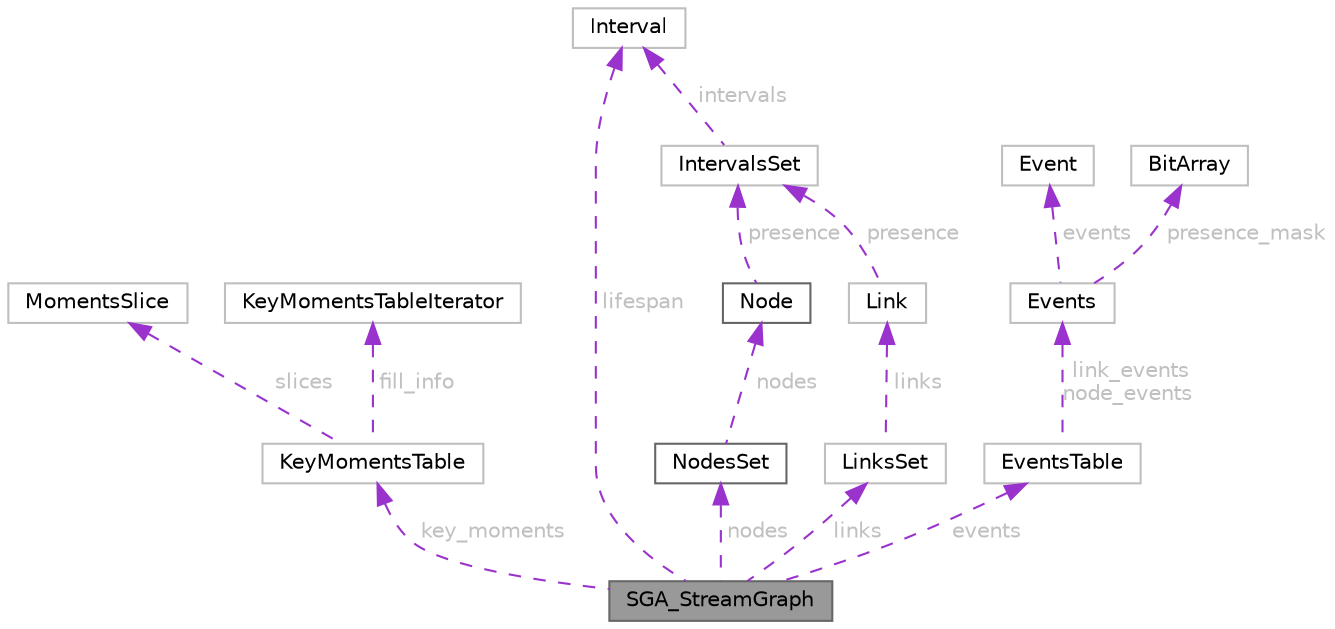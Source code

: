digraph "SGA_StreamGraph"
{
 // LATEX_PDF_SIZE
  bgcolor="transparent";
  edge [fontname=Helvetica,fontsize=10,labelfontname=Helvetica,labelfontsize=10];
  node [fontname=Helvetica,fontsize=10,shape=box,height=0.2,width=0.4];
  Node1 [id="Node000001",label="SGA_StreamGraph",height=0.2,width=0.4,color="gray40", fillcolor="grey60", style="filled", fontcolor="black",tooltip="The internal implementation of a StreamGraph."];
  Node2 -> Node1 [id="edge1_Node000001_Node000002",dir="back",color="darkorchid3",style="dashed",tooltip=" ",label=" key_moments",fontcolor="grey" ];
  Node2 [id="Node000002",label="KeyMomentsTable",height=0.2,width=0.4,color="grey75", fillcolor="white", style="filled",URL="$structKeyMomentsTable.html",tooltip=" "];
  Node3 -> Node2 [id="edge2_Node000002_Node000003",dir="back",color="darkorchid3",style="dashed",tooltip=" ",label=" slices",fontcolor="grey" ];
  Node3 [id="Node000003",label="MomentsSlice",height=0.2,width=0.4,color="grey75", fillcolor="white", style="filled",URL="$structMomentsSlice.html",tooltip=" "];
  Node4 -> Node2 [id="edge3_Node000002_Node000004",dir="back",color="darkorchid3",style="dashed",tooltip=" ",label=" fill_info",fontcolor="grey" ];
  Node4 [id="Node000004",label="KeyMomentsTableIterator",height=0.2,width=0.4,color="grey75", fillcolor="white", style="filled",URL="$structKeyMomentsTableIterator.html",tooltip=" "];
  Node5 -> Node1 [id="edge4_Node000001_Node000005",dir="back",color="darkorchid3",style="dashed",tooltip=" ",label=" nodes",fontcolor="grey" ];
  Node5 [id="Node000005",label="NodesSet",height=0.2,width=0.4,color="gray40", fillcolor="white", style="filled",URL="$structNodesSet.html",tooltip="The structure of a set of nodes in a StreamGraph."];
  Node6 -> Node5 [id="edge5_Node000005_Node000006",dir="back",color="darkorchid3",style="dashed",tooltip=" ",label=" nodes",fontcolor="grey" ];
  Node6 [id="Node000006",label="Node",height=0.2,width=0.4,color="gray40", fillcolor="white", style="filled",URL="$structNode.html",tooltip="The structure of a node in a StreamGraph."];
  Node7 -> Node6 [id="edge6_Node000006_Node000007",dir="back",color="darkorchid3",style="dashed",tooltip=" ",label=" presence",fontcolor="grey" ];
  Node7 [id="Node000007",label="IntervalsSet",height=0.2,width=0.4,color="grey75", fillcolor="white", style="filled",URL="$structIntervalsSet.html",tooltip=" "];
  Node8 -> Node7 [id="edge7_Node000007_Node000008",dir="back",color="darkorchid3",style="dashed",tooltip=" ",label=" intervals",fontcolor="grey" ];
  Node8 [id="Node000008",label="Interval",height=0.2,width=0.4,color="grey75", fillcolor="white", style="filled",URL="$structInterval.html",tooltip=" "];
  Node9 -> Node1 [id="edge8_Node000001_Node000009",dir="back",color="darkorchid3",style="dashed",tooltip=" ",label=" links",fontcolor="grey" ];
  Node9 [id="Node000009",label="LinksSet",height=0.2,width=0.4,color="grey75", fillcolor="white", style="filled",URL="$structLinksSet.html",tooltip=" "];
  Node10 -> Node9 [id="edge9_Node000009_Node000010",dir="back",color="darkorchid3",style="dashed",tooltip=" ",label=" links",fontcolor="grey" ];
  Node10 [id="Node000010",label="Link",height=0.2,width=0.4,color="grey75", fillcolor="white", style="filled",URL="$structLink.html",tooltip=" "];
  Node7 -> Node10 [id="edge10_Node000010_Node000007",dir="back",color="darkorchid3",style="dashed",tooltip=" ",label=" presence",fontcolor="grey" ];
  Node8 -> Node1 [id="edge11_Node000001_Node000008",dir="back",color="darkorchid3",style="dashed",tooltip=" ",label=" lifespan",fontcolor="grey" ];
  Node11 -> Node1 [id="edge12_Node000001_Node000011",dir="back",color="darkorchid3",style="dashed",tooltip=" ",label=" events",fontcolor="grey" ];
  Node11 [id="Node000011",label="EventsTable",height=0.2,width=0.4,color="grey75", fillcolor="white", style="filled",URL="$structEventsTable.html",tooltip=" "];
  Node12 -> Node11 [id="edge13_Node000011_Node000012",dir="back",color="darkorchid3",style="dashed",tooltip=" ",label=" link_events\nnode_events",fontcolor="grey" ];
  Node12 [id="Node000012",label="Events",height=0.2,width=0.4,color="grey75", fillcolor="white", style="filled",URL="$structEvents.html",tooltip=" "];
  Node13 -> Node12 [id="edge14_Node000012_Node000013",dir="back",color="darkorchid3",style="dashed",tooltip=" ",label=" events",fontcolor="grey" ];
  Node13 [id="Node000013",label="Event",height=0.2,width=0.4,color="grey75", fillcolor="white", style="filled",URL="$structEvent.html",tooltip=" "];
  Node14 -> Node12 [id="edge15_Node000012_Node000014",dir="back",color="darkorchid3",style="dashed",tooltip=" ",label=" presence_mask",fontcolor="grey" ];
  Node14 [id="Node000014",label="BitArray",height=0.2,width=0.4,color="grey75", fillcolor="white", style="filled",URL="$structBitArray.html",tooltip=" "];
}
